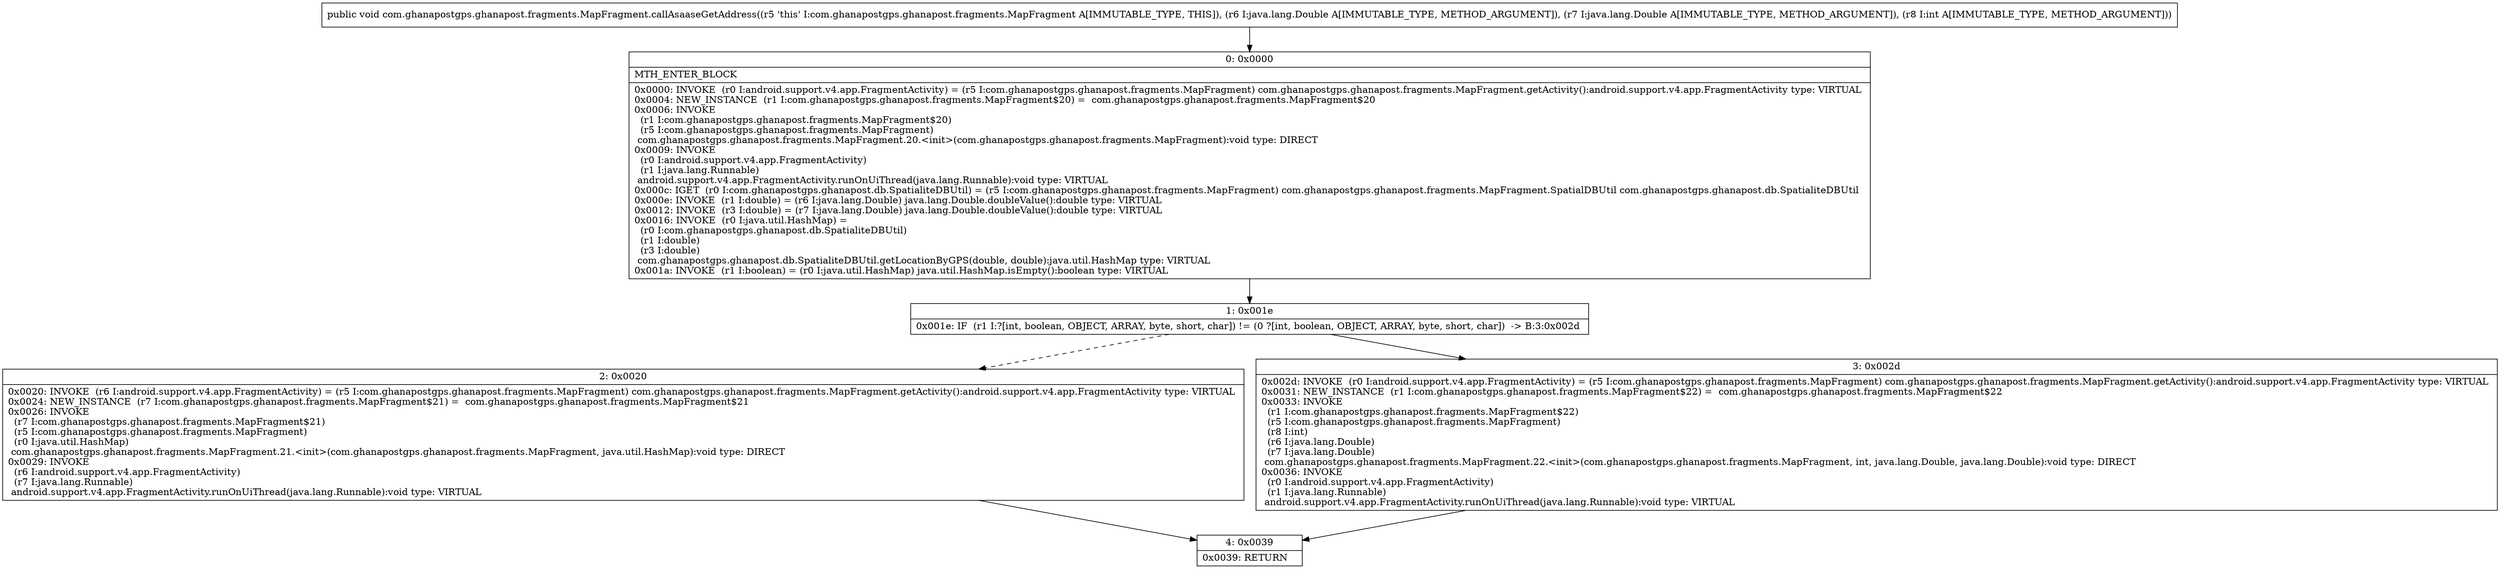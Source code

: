 digraph "CFG forcom.ghanapostgps.ghanapost.fragments.MapFragment.callAsaaseGetAddress(Ljava\/lang\/Double;Ljava\/lang\/Double;I)V" {
Node_0 [shape=record,label="{0\:\ 0x0000|MTH_ENTER_BLOCK\l|0x0000: INVOKE  (r0 I:android.support.v4.app.FragmentActivity) = (r5 I:com.ghanapostgps.ghanapost.fragments.MapFragment) com.ghanapostgps.ghanapost.fragments.MapFragment.getActivity():android.support.v4.app.FragmentActivity type: VIRTUAL \l0x0004: NEW_INSTANCE  (r1 I:com.ghanapostgps.ghanapost.fragments.MapFragment$20) =  com.ghanapostgps.ghanapost.fragments.MapFragment$20 \l0x0006: INVOKE  \l  (r1 I:com.ghanapostgps.ghanapost.fragments.MapFragment$20)\l  (r5 I:com.ghanapostgps.ghanapost.fragments.MapFragment)\l com.ghanapostgps.ghanapost.fragments.MapFragment.20.\<init\>(com.ghanapostgps.ghanapost.fragments.MapFragment):void type: DIRECT \l0x0009: INVOKE  \l  (r0 I:android.support.v4.app.FragmentActivity)\l  (r1 I:java.lang.Runnable)\l android.support.v4.app.FragmentActivity.runOnUiThread(java.lang.Runnable):void type: VIRTUAL \l0x000c: IGET  (r0 I:com.ghanapostgps.ghanapost.db.SpatialiteDBUtil) = (r5 I:com.ghanapostgps.ghanapost.fragments.MapFragment) com.ghanapostgps.ghanapost.fragments.MapFragment.SpatialDBUtil com.ghanapostgps.ghanapost.db.SpatialiteDBUtil \l0x000e: INVOKE  (r1 I:double) = (r6 I:java.lang.Double) java.lang.Double.doubleValue():double type: VIRTUAL \l0x0012: INVOKE  (r3 I:double) = (r7 I:java.lang.Double) java.lang.Double.doubleValue():double type: VIRTUAL \l0x0016: INVOKE  (r0 I:java.util.HashMap) = \l  (r0 I:com.ghanapostgps.ghanapost.db.SpatialiteDBUtil)\l  (r1 I:double)\l  (r3 I:double)\l com.ghanapostgps.ghanapost.db.SpatialiteDBUtil.getLocationByGPS(double, double):java.util.HashMap type: VIRTUAL \l0x001a: INVOKE  (r1 I:boolean) = (r0 I:java.util.HashMap) java.util.HashMap.isEmpty():boolean type: VIRTUAL \l}"];
Node_1 [shape=record,label="{1\:\ 0x001e|0x001e: IF  (r1 I:?[int, boolean, OBJECT, ARRAY, byte, short, char]) != (0 ?[int, boolean, OBJECT, ARRAY, byte, short, char])  \-\> B:3:0x002d \l}"];
Node_2 [shape=record,label="{2\:\ 0x0020|0x0020: INVOKE  (r6 I:android.support.v4.app.FragmentActivity) = (r5 I:com.ghanapostgps.ghanapost.fragments.MapFragment) com.ghanapostgps.ghanapost.fragments.MapFragment.getActivity():android.support.v4.app.FragmentActivity type: VIRTUAL \l0x0024: NEW_INSTANCE  (r7 I:com.ghanapostgps.ghanapost.fragments.MapFragment$21) =  com.ghanapostgps.ghanapost.fragments.MapFragment$21 \l0x0026: INVOKE  \l  (r7 I:com.ghanapostgps.ghanapost.fragments.MapFragment$21)\l  (r5 I:com.ghanapostgps.ghanapost.fragments.MapFragment)\l  (r0 I:java.util.HashMap)\l com.ghanapostgps.ghanapost.fragments.MapFragment.21.\<init\>(com.ghanapostgps.ghanapost.fragments.MapFragment, java.util.HashMap):void type: DIRECT \l0x0029: INVOKE  \l  (r6 I:android.support.v4.app.FragmentActivity)\l  (r7 I:java.lang.Runnable)\l android.support.v4.app.FragmentActivity.runOnUiThread(java.lang.Runnable):void type: VIRTUAL \l}"];
Node_3 [shape=record,label="{3\:\ 0x002d|0x002d: INVOKE  (r0 I:android.support.v4.app.FragmentActivity) = (r5 I:com.ghanapostgps.ghanapost.fragments.MapFragment) com.ghanapostgps.ghanapost.fragments.MapFragment.getActivity():android.support.v4.app.FragmentActivity type: VIRTUAL \l0x0031: NEW_INSTANCE  (r1 I:com.ghanapostgps.ghanapost.fragments.MapFragment$22) =  com.ghanapostgps.ghanapost.fragments.MapFragment$22 \l0x0033: INVOKE  \l  (r1 I:com.ghanapostgps.ghanapost.fragments.MapFragment$22)\l  (r5 I:com.ghanapostgps.ghanapost.fragments.MapFragment)\l  (r8 I:int)\l  (r6 I:java.lang.Double)\l  (r7 I:java.lang.Double)\l com.ghanapostgps.ghanapost.fragments.MapFragment.22.\<init\>(com.ghanapostgps.ghanapost.fragments.MapFragment, int, java.lang.Double, java.lang.Double):void type: DIRECT \l0x0036: INVOKE  \l  (r0 I:android.support.v4.app.FragmentActivity)\l  (r1 I:java.lang.Runnable)\l android.support.v4.app.FragmentActivity.runOnUiThread(java.lang.Runnable):void type: VIRTUAL \l}"];
Node_4 [shape=record,label="{4\:\ 0x0039|0x0039: RETURN   \l}"];
MethodNode[shape=record,label="{public void com.ghanapostgps.ghanapost.fragments.MapFragment.callAsaaseGetAddress((r5 'this' I:com.ghanapostgps.ghanapost.fragments.MapFragment A[IMMUTABLE_TYPE, THIS]), (r6 I:java.lang.Double A[IMMUTABLE_TYPE, METHOD_ARGUMENT]), (r7 I:java.lang.Double A[IMMUTABLE_TYPE, METHOD_ARGUMENT]), (r8 I:int A[IMMUTABLE_TYPE, METHOD_ARGUMENT])) }"];
MethodNode -> Node_0;
Node_0 -> Node_1;
Node_1 -> Node_2[style=dashed];
Node_1 -> Node_3;
Node_2 -> Node_4;
Node_3 -> Node_4;
}


